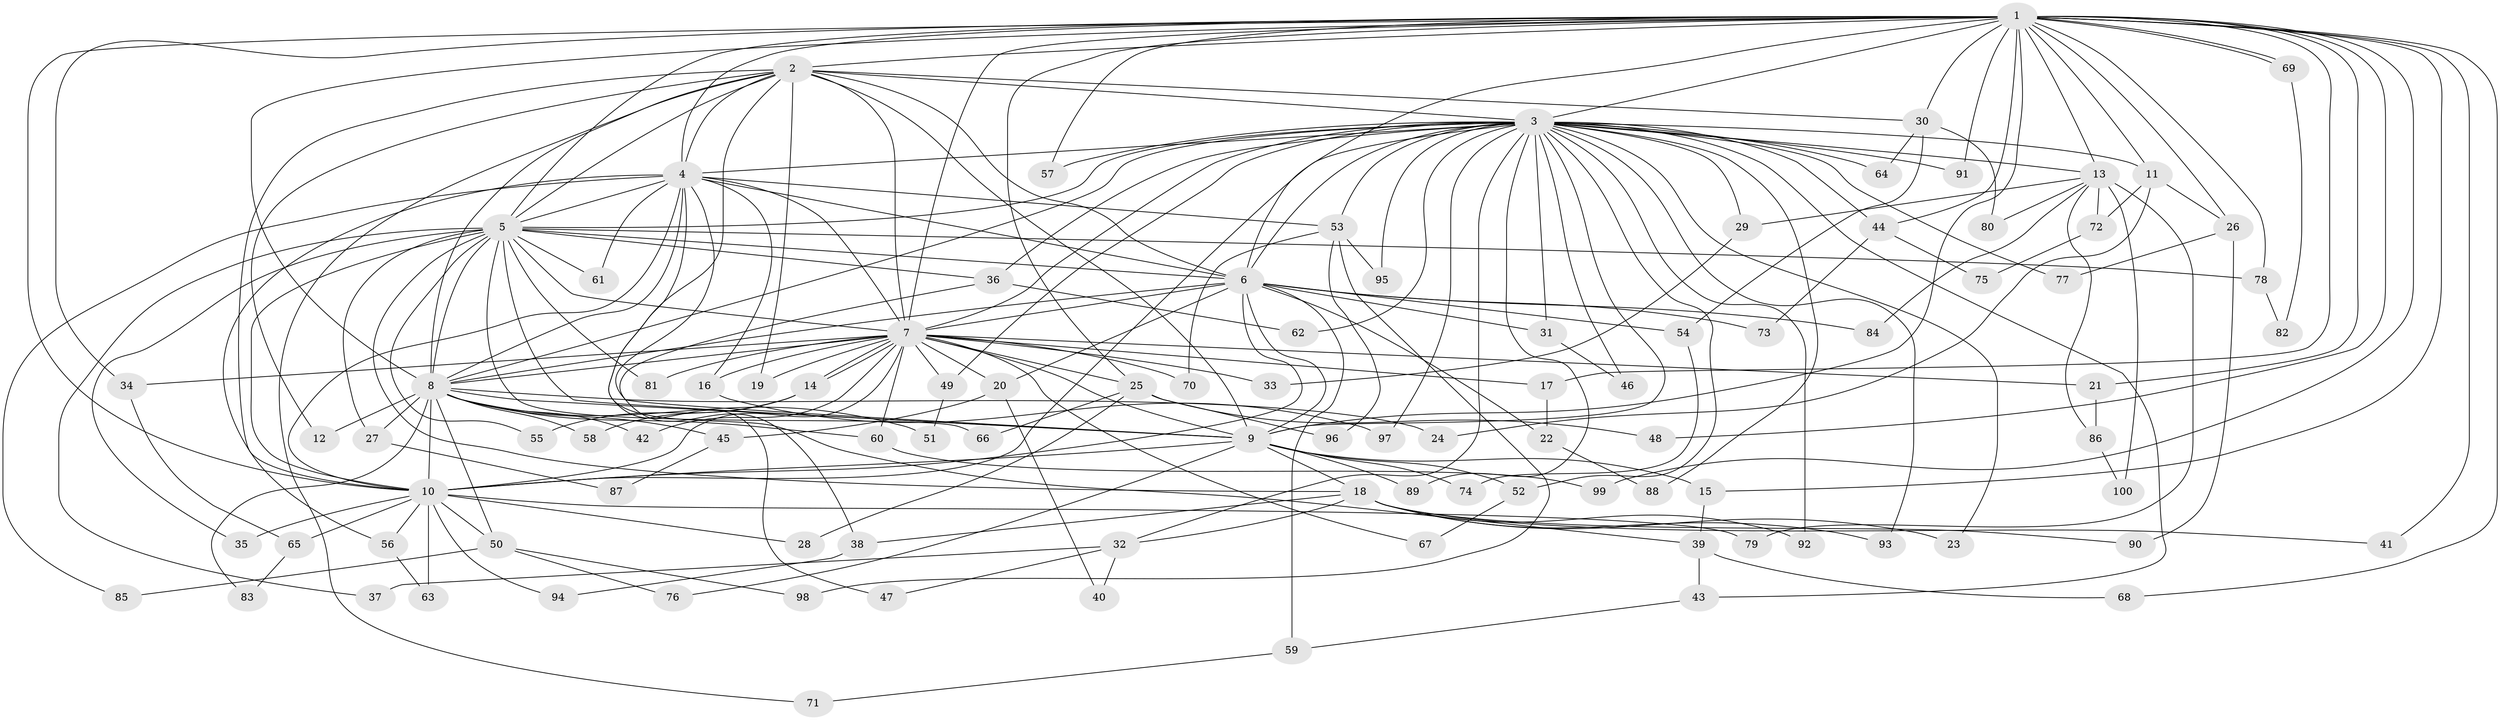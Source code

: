 // coarse degree distribution, {25: 0.014285714285714285, 16: 0.02857142857142857, 21: 0.014285714285714285, 9: 0.02857142857142857, 3: 0.3142857142857143, 13: 0.014285714285714285, 2: 0.37142857142857144, 4: 0.05714285714285714, 5: 0.07142857142857142, 15: 0.014285714285714285, 18: 0.014285714285714285, 29: 0.014285714285714285, 14: 0.02857142857142857, 6: 0.014285714285714285}
// Generated by graph-tools (version 1.1) at 2025/36/03/04/25 23:36:30]
// undirected, 100 vertices, 225 edges
graph export_dot {
  node [color=gray90,style=filled];
  1;
  2;
  3;
  4;
  5;
  6;
  7;
  8;
  9;
  10;
  11;
  12;
  13;
  14;
  15;
  16;
  17;
  18;
  19;
  20;
  21;
  22;
  23;
  24;
  25;
  26;
  27;
  28;
  29;
  30;
  31;
  32;
  33;
  34;
  35;
  36;
  37;
  38;
  39;
  40;
  41;
  42;
  43;
  44;
  45;
  46;
  47;
  48;
  49;
  50;
  51;
  52;
  53;
  54;
  55;
  56;
  57;
  58;
  59;
  60;
  61;
  62;
  63;
  64;
  65;
  66;
  67;
  68;
  69;
  70;
  71;
  72;
  73;
  74;
  75;
  76;
  77;
  78;
  79;
  80;
  81;
  82;
  83;
  84;
  85;
  86;
  87;
  88;
  89;
  90;
  91;
  92;
  93;
  94;
  95;
  96;
  97;
  98;
  99;
  100;
  1 -- 2;
  1 -- 3;
  1 -- 4;
  1 -- 5;
  1 -- 6;
  1 -- 7;
  1 -- 8;
  1 -- 9;
  1 -- 10;
  1 -- 11;
  1 -- 13;
  1 -- 15;
  1 -- 17;
  1 -- 21;
  1 -- 25;
  1 -- 26;
  1 -- 30;
  1 -- 34;
  1 -- 41;
  1 -- 44;
  1 -- 48;
  1 -- 57;
  1 -- 68;
  1 -- 69;
  1 -- 69;
  1 -- 78;
  1 -- 91;
  1 -- 99;
  2 -- 3;
  2 -- 4;
  2 -- 5;
  2 -- 6;
  2 -- 7;
  2 -- 8;
  2 -- 9;
  2 -- 10;
  2 -- 12;
  2 -- 19;
  2 -- 30;
  2 -- 47;
  2 -- 71;
  3 -- 4;
  3 -- 5;
  3 -- 6;
  3 -- 7;
  3 -- 8;
  3 -- 9;
  3 -- 10;
  3 -- 11;
  3 -- 13;
  3 -- 23;
  3 -- 29;
  3 -- 31;
  3 -- 32;
  3 -- 36;
  3 -- 43;
  3 -- 44;
  3 -- 46;
  3 -- 49;
  3 -- 52;
  3 -- 53;
  3 -- 57;
  3 -- 62;
  3 -- 64;
  3 -- 77;
  3 -- 88;
  3 -- 89;
  3 -- 91;
  3 -- 92;
  3 -- 93;
  3 -- 95;
  3 -- 97;
  4 -- 5;
  4 -- 6;
  4 -- 7;
  4 -- 8;
  4 -- 9;
  4 -- 10;
  4 -- 16;
  4 -- 39;
  4 -- 53;
  4 -- 56;
  4 -- 61;
  4 -- 85;
  5 -- 6;
  5 -- 7;
  5 -- 8;
  5 -- 9;
  5 -- 10;
  5 -- 18;
  5 -- 27;
  5 -- 35;
  5 -- 36;
  5 -- 37;
  5 -- 55;
  5 -- 61;
  5 -- 66;
  5 -- 78;
  5 -- 81;
  6 -- 7;
  6 -- 8;
  6 -- 9;
  6 -- 10;
  6 -- 20;
  6 -- 22;
  6 -- 31;
  6 -- 54;
  6 -- 59;
  6 -- 73;
  6 -- 84;
  7 -- 8;
  7 -- 9;
  7 -- 10;
  7 -- 14;
  7 -- 14;
  7 -- 16;
  7 -- 17;
  7 -- 19;
  7 -- 20;
  7 -- 21;
  7 -- 25;
  7 -- 33;
  7 -- 34;
  7 -- 42;
  7 -- 49;
  7 -- 60;
  7 -- 67;
  7 -- 70;
  7 -- 81;
  8 -- 9;
  8 -- 10;
  8 -- 12;
  8 -- 24;
  8 -- 27;
  8 -- 42;
  8 -- 45;
  8 -- 50;
  8 -- 51;
  8 -- 58;
  8 -- 60;
  8 -- 83;
  9 -- 10;
  9 -- 15;
  9 -- 18;
  9 -- 52;
  9 -- 74;
  9 -- 76;
  9 -- 89;
  10 -- 28;
  10 -- 35;
  10 -- 50;
  10 -- 56;
  10 -- 63;
  10 -- 65;
  10 -- 79;
  10 -- 94;
  11 -- 24;
  11 -- 26;
  11 -- 72;
  13 -- 29;
  13 -- 72;
  13 -- 79;
  13 -- 80;
  13 -- 84;
  13 -- 86;
  13 -- 100;
  14 -- 55;
  14 -- 58;
  15 -- 39;
  16 -- 97;
  17 -- 22;
  18 -- 23;
  18 -- 32;
  18 -- 38;
  18 -- 41;
  18 -- 90;
  18 -- 92;
  18 -- 93;
  20 -- 40;
  20 -- 45;
  21 -- 86;
  22 -- 88;
  25 -- 28;
  25 -- 48;
  25 -- 66;
  25 -- 96;
  26 -- 77;
  26 -- 90;
  27 -- 87;
  29 -- 33;
  30 -- 54;
  30 -- 64;
  30 -- 80;
  31 -- 46;
  32 -- 37;
  32 -- 40;
  32 -- 47;
  34 -- 65;
  36 -- 38;
  36 -- 62;
  38 -- 94;
  39 -- 43;
  39 -- 68;
  43 -- 59;
  44 -- 73;
  44 -- 75;
  45 -- 87;
  49 -- 51;
  50 -- 76;
  50 -- 85;
  50 -- 98;
  52 -- 67;
  53 -- 70;
  53 -- 95;
  53 -- 96;
  53 -- 98;
  54 -- 74;
  56 -- 63;
  59 -- 71;
  60 -- 99;
  65 -- 83;
  69 -- 82;
  72 -- 75;
  78 -- 82;
  86 -- 100;
}
